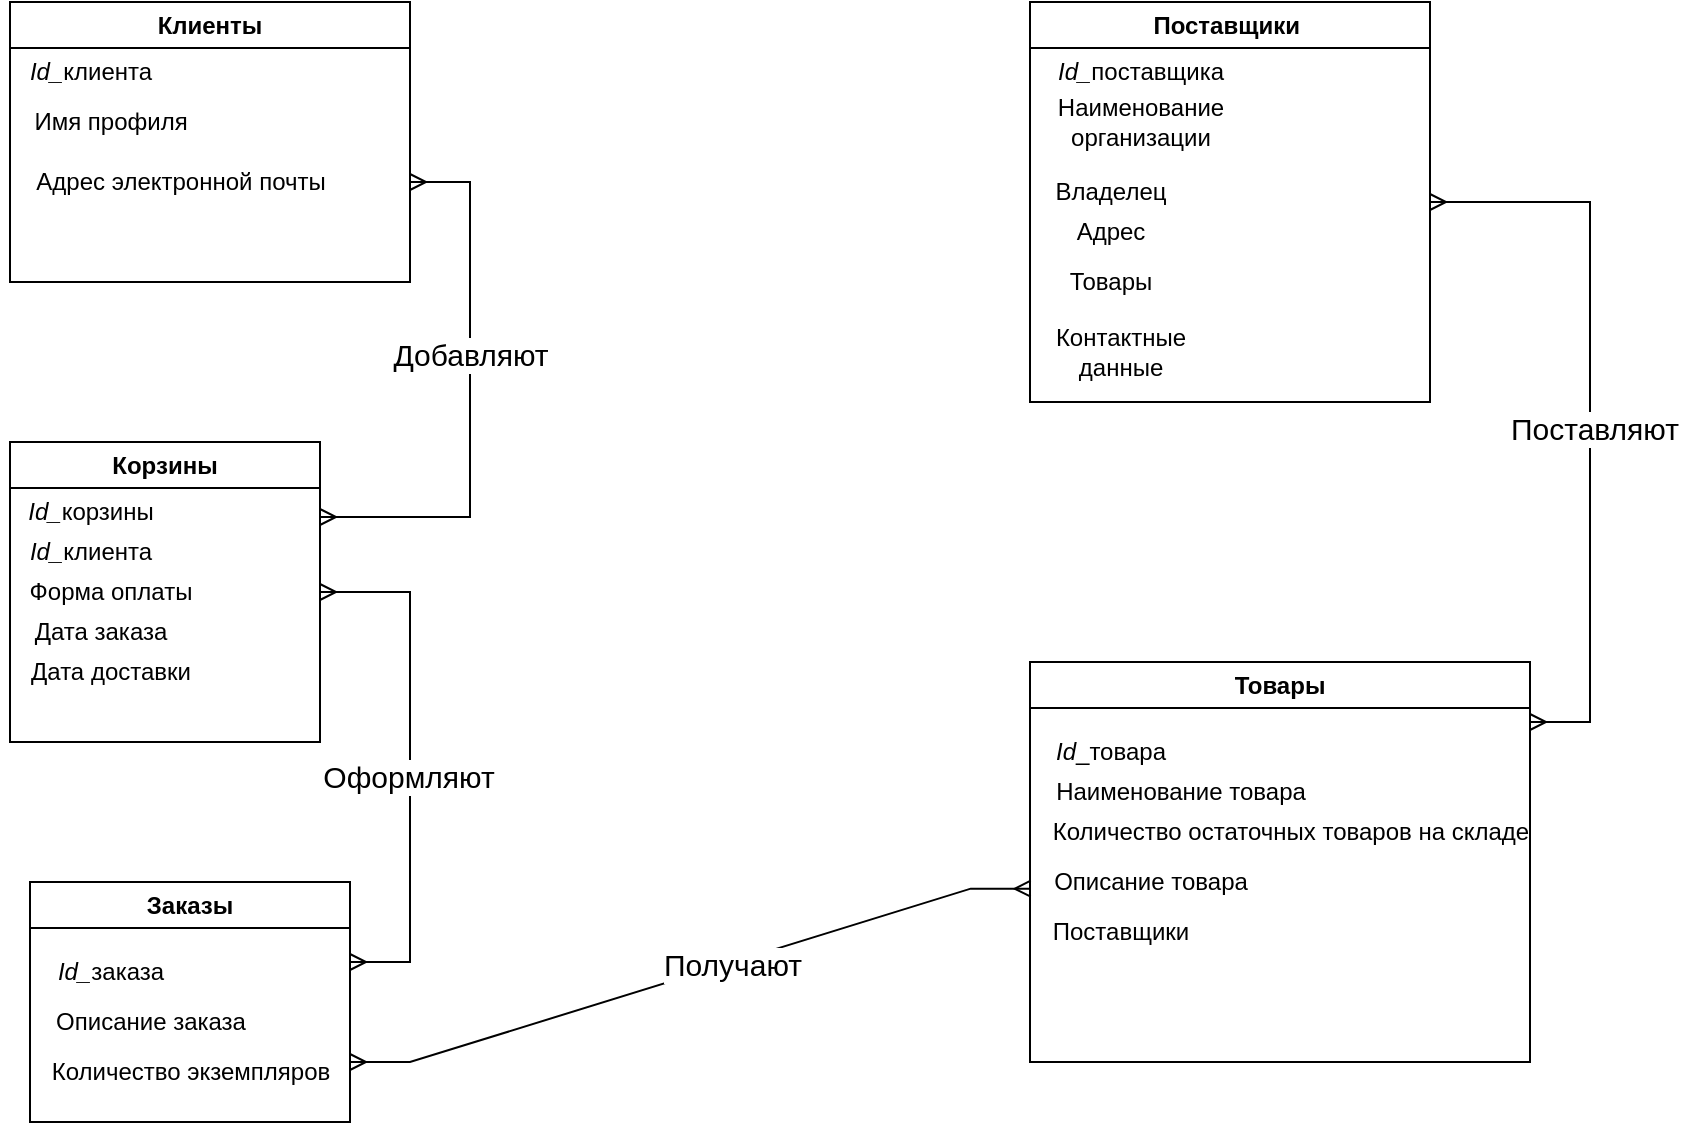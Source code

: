 <mxfile version="20.8.20" type="github">
  <diagram name="Страница 1" id="ID2CKPYPKNp0tQGRStyJ">
    <mxGraphModel dx="1393" dy="766" grid="1" gridSize="10" guides="1" tooltips="1" connect="1" arrows="1" fold="1" page="1" pageScale="1" pageWidth="827" pageHeight="1169" math="0" shadow="0">
      <root>
        <mxCell id="0" />
        <mxCell id="1" parent="0" />
        <mxCell id="yZwrlM3T3-xBs1Kv6TkN-33" value="" style="endArrow=classic;html=1;rounded=0;exitX=0.5;exitY=0;exitDx=0;exitDy=0;entryX=0.5;entryY=0;entryDx=0;entryDy=0;" parent="1" edge="1">
          <mxGeometry width="50" height="50" relative="1" as="geometry">
            <mxPoint x="95" y="560" as="sourcePoint" />
            <mxPoint x="95" y="560" as="targetPoint" />
            <Array as="points" />
          </mxGeometry>
        </mxCell>
        <mxCell id="te6IhhSMXkp1nojEugdk-16" value="Клиенты" style="swimlane;whiteSpace=wrap;html=1;" parent="1" vertex="1">
          <mxGeometry x="50" y="160" width="200" height="140" as="geometry" />
        </mxCell>
        <mxCell id="te6IhhSMXkp1nojEugdk-17" value="&lt;i&gt;Id_&lt;/i&gt;клиента" style="text;html=1;align=center;verticalAlign=middle;resizable=0;points=[];autosize=1;strokeColor=none;fillColor=none;" parent="te6IhhSMXkp1nojEugdk-16" vertex="1">
          <mxGeometry y="20" width="80" height="30" as="geometry" />
        </mxCell>
        <mxCell id="te6IhhSMXkp1nojEugdk-18" value="Имя профиля" style="text;html=1;align=center;verticalAlign=middle;resizable=0;points=[];autosize=1;strokeColor=none;fillColor=none;" parent="te6IhhSMXkp1nojEugdk-16" vertex="1">
          <mxGeometry y="45" width="100" height="30" as="geometry" />
        </mxCell>
        <mxCell id="te6IhhSMXkp1nojEugdk-20" value="Адрес электронной почты" style="text;html=1;align=center;verticalAlign=middle;resizable=0;points=[];autosize=1;strokeColor=none;fillColor=none;" parent="te6IhhSMXkp1nojEugdk-16" vertex="1">
          <mxGeometry y="75" width="170" height="30" as="geometry" />
        </mxCell>
        <mxCell id="te6IhhSMXkp1nojEugdk-22" value="Товары" style="swimlane;whiteSpace=wrap;html=1;" parent="1" vertex="1">
          <mxGeometry x="560" y="490" width="250" height="200" as="geometry" />
        </mxCell>
        <mxCell id="te6IhhSMXkp1nojEugdk-24" value="&lt;i style=&quot;border-color: var(--border-color);&quot;&gt;Id&lt;/i&gt;_товара&lt;br&gt;" style="text;html=1;align=center;verticalAlign=middle;resizable=0;points=[];autosize=1;strokeColor=none;fillColor=none;" parent="te6IhhSMXkp1nojEugdk-22" vertex="1">
          <mxGeometry y="30" width="80" height="30" as="geometry" />
        </mxCell>
        <mxCell id="te6IhhSMXkp1nojEugdk-25" value="Наименование товара" style="text;html=1;align=center;verticalAlign=middle;resizable=0;points=[];autosize=1;strokeColor=none;fillColor=none;" parent="te6IhhSMXkp1nojEugdk-22" vertex="1">
          <mxGeometry y="50" width="150" height="30" as="geometry" />
        </mxCell>
        <mxCell id="te6IhhSMXkp1nojEugdk-26" value="Количество остаточных товаров на складе" style="text;html=1;align=center;verticalAlign=middle;resizable=0;points=[];autosize=1;strokeColor=none;fillColor=none;" parent="te6IhhSMXkp1nojEugdk-22" vertex="1">
          <mxGeometry y="70" width="260" height="30" as="geometry" />
        </mxCell>
        <mxCell id="te6IhhSMXkp1nojEugdk-27" value="Описание товара" style="text;html=1;align=center;verticalAlign=middle;resizable=0;points=[];autosize=1;strokeColor=none;fillColor=none;" parent="te6IhhSMXkp1nojEugdk-22" vertex="1">
          <mxGeometry y="95" width="120" height="30" as="geometry" />
        </mxCell>
        <mxCell id="te6IhhSMXkp1nojEugdk-28" value="Поставщики" style="text;html=1;align=center;verticalAlign=middle;resizable=0;points=[];autosize=1;strokeColor=none;fillColor=none;" parent="te6IhhSMXkp1nojEugdk-22" vertex="1">
          <mxGeometry y="120" width="90" height="30" as="geometry" />
        </mxCell>
        <mxCell id="te6IhhSMXkp1nojEugdk-29" value="Поставщики&amp;nbsp;" style="swimlane;whiteSpace=wrap;html=1;" parent="1" vertex="1">
          <mxGeometry x="560" y="160" width="200" height="200" as="geometry" />
        </mxCell>
        <mxCell id="te6IhhSMXkp1nojEugdk-30" value="Наименование&lt;br/&gt;организации" style="text;html=1;align=center;verticalAlign=middle;resizable=0;points=[];autosize=1;strokeColor=none;fillColor=none;" parent="te6IhhSMXkp1nojEugdk-29" vertex="1">
          <mxGeometry y="40" width="110" height="40" as="geometry" />
        </mxCell>
        <mxCell id="te6IhhSMXkp1nojEugdk-31" value="Владелец" style="text;html=1;align=center;verticalAlign=middle;resizable=0;points=[];autosize=1;strokeColor=none;fillColor=none;" parent="te6IhhSMXkp1nojEugdk-29" vertex="1">
          <mxGeometry y="80" width="80" height="30" as="geometry" />
        </mxCell>
        <mxCell id="te6IhhSMXkp1nojEugdk-32" value="Адрес" style="text;html=1;align=center;verticalAlign=middle;resizable=0;points=[];autosize=1;strokeColor=none;fillColor=none;" parent="te6IhhSMXkp1nojEugdk-29" vertex="1">
          <mxGeometry x="10" y="100" width="60" height="30" as="geometry" />
        </mxCell>
        <mxCell id="te6IhhSMXkp1nojEugdk-33" value="Товары" style="text;html=1;align=center;verticalAlign=middle;resizable=0;points=[];autosize=1;strokeColor=none;fillColor=none;" parent="te6IhhSMXkp1nojEugdk-29" vertex="1">
          <mxGeometry x="10" y="125" width="60" height="30" as="geometry" />
        </mxCell>
        <mxCell id="te6IhhSMXkp1nojEugdk-34" value="Контактные&lt;br/&gt;данные" style="text;html=1;align=center;verticalAlign=middle;resizable=0;points=[];autosize=1;strokeColor=none;fillColor=none;" parent="te6IhhSMXkp1nojEugdk-29" vertex="1">
          <mxGeometry y="155" width="90" height="40" as="geometry" />
        </mxCell>
        <mxCell id="XM-jcbQ4MXYHoMz9ajDf-1" value="&lt;i&gt;Id_&lt;/i&gt;поставщика" style="text;html=1;align=center;verticalAlign=middle;resizable=0;points=[];autosize=1;strokeColor=none;fillColor=none;" vertex="1" parent="te6IhhSMXkp1nojEugdk-29">
          <mxGeometry y="20" width="110" height="30" as="geometry" />
        </mxCell>
        <mxCell id="Oky8tQyvbUXhzafB2VN_-1" value="Корзины" style="swimlane;whiteSpace=wrap;html=1;" parent="1" vertex="1">
          <mxGeometry x="50" y="380" width="155" height="150" as="geometry" />
        </mxCell>
        <mxCell id="_lWh9LtP6iqVGxgOrkuz-1" value="&lt;i&gt;Id_&lt;/i&gt;корзины" style="text;html=1;align=center;verticalAlign=middle;resizable=0;points=[];autosize=1;strokeColor=none;fillColor=none;" parent="Oky8tQyvbUXhzafB2VN_-1" vertex="1">
          <mxGeometry x="-5" y="20" width="90" height="30" as="geometry" />
        </mxCell>
        <mxCell id="_lWh9LtP6iqVGxgOrkuz-5" value="&lt;i&gt;Id_&lt;/i&gt;клиента" style="text;html=1;align=center;verticalAlign=middle;resizable=0;points=[];autosize=1;strokeColor=none;fillColor=none;" parent="Oky8tQyvbUXhzafB2VN_-1" vertex="1">
          <mxGeometry y="40" width="80" height="30" as="geometry" />
        </mxCell>
        <mxCell id="_lWh9LtP6iqVGxgOrkuz-6" value="Форма оплаты" style="text;html=1;align=center;verticalAlign=middle;resizable=0;points=[];autosize=1;strokeColor=none;fillColor=none;" parent="Oky8tQyvbUXhzafB2VN_-1" vertex="1">
          <mxGeometry y="60" width="100" height="30" as="geometry" />
        </mxCell>
        <mxCell id="_lWh9LtP6iqVGxgOrkuz-7" value="Дата заказа" style="text;html=1;align=center;verticalAlign=middle;resizable=0;points=[];autosize=1;strokeColor=none;fillColor=none;" parent="Oky8tQyvbUXhzafB2VN_-1" vertex="1">
          <mxGeometry y="80" width="90" height="30" as="geometry" />
        </mxCell>
        <mxCell id="_lWh9LtP6iqVGxgOrkuz-8" value="Дата доставки" style="text;html=1;align=center;verticalAlign=middle;resizable=0;points=[];autosize=1;strokeColor=none;fillColor=none;" parent="Oky8tQyvbUXhzafB2VN_-1" vertex="1">
          <mxGeometry y="100" width="100" height="30" as="geometry" />
        </mxCell>
        <mxCell id="Oky8tQyvbUXhzafB2VN_-2" value="Заказы" style="swimlane;whiteSpace=wrap;html=1;" parent="1" vertex="1">
          <mxGeometry x="60" y="600" width="160" height="120" as="geometry" />
        </mxCell>
        <mxCell id="_lWh9LtP6iqVGxgOrkuz-4" value="&lt;i&gt;Id_&lt;/i&gt;заказа" style="text;html=1;align=center;verticalAlign=middle;resizable=0;points=[];autosize=1;strokeColor=none;fillColor=none;" parent="Oky8tQyvbUXhzafB2VN_-2" vertex="1">
          <mxGeometry y="30" width="80" height="30" as="geometry" />
        </mxCell>
        <mxCell id="_lWh9LtP6iqVGxgOrkuz-2" value="Описание заказа" style="text;html=1;align=center;verticalAlign=middle;resizable=0;points=[];autosize=1;strokeColor=none;fillColor=none;" parent="Oky8tQyvbUXhzafB2VN_-2" vertex="1">
          <mxGeometry y="55" width="120" height="30" as="geometry" />
        </mxCell>
        <mxCell id="_lWh9LtP6iqVGxgOrkuz-3" value="Количество экземпляров" style="text;html=1;align=center;verticalAlign=middle;resizable=0;points=[];autosize=1;strokeColor=none;fillColor=none;" parent="Oky8tQyvbUXhzafB2VN_-2" vertex="1">
          <mxGeometry y="80" width="160" height="30" as="geometry" />
        </mxCell>
        <mxCell id="Oky8tQyvbUXhzafB2VN_-4" value="" style="edgeStyle=entityRelationEdgeStyle;fontSize=12;html=1;endArrow=ERmany;startArrow=ERmany;rounded=0;entryX=1;entryY=0.5;entryDx=0;entryDy=0;" parent="1" target="te6IhhSMXkp1nojEugdk-29" edge="1">
          <mxGeometry width="100" height="100" relative="1" as="geometry">
            <mxPoint x="810" y="520" as="sourcePoint" />
            <mxPoint x="640" y="380" as="targetPoint" />
          </mxGeometry>
        </mxCell>
        <mxCell id="Oky8tQyvbUXhzafB2VN_-6" value="&lt;font style=&quot;font-size: 15px;&quot;&gt;Поставляют&lt;/font&gt;" style="edgeLabel;html=1;align=center;verticalAlign=middle;resizable=0;points=[];" parent="Oky8tQyvbUXhzafB2VN_-4" vertex="1" connectable="0">
          <mxGeometry x="-0.041" y="-2" relative="1" as="geometry">
            <mxPoint as="offset" />
          </mxGeometry>
        </mxCell>
        <mxCell id="Oky8tQyvbUXhzafB2VN_-5" value="" style="edgeStyle=entityRelationEdgeStyle;fontSize=12;html=1;endArrow=ERmany;startArrow=ERmany;rounded=0;entryX=1;entryY=0.75;entryDx=0;entryDy=0;exitX=0.003;exitY=0.611;exitDx=0;exitDy=0;exitPerimeter=0;" parent="1" source="te6IhhSMXkp1nojEugdk-27" target="Oky8tQyvbUXhzafB2VN_-2" edge="1">
          <mxGeometry width="100" height="100" relative="1" as="geometry">
            <mxPoint x="520" y="580" as="sourcePoint" />
            <mxPoint x="660" y="790" as="targetPoint" />
          </mxGeometry>
        </mxCell>
        <mxCell id="Oky8tQyvbUXhzafB2VN_-7" value="Получают" style="edgeLabel;html=1;align=center;verticalAlign=middle;resizable=0;points=[];fontSize=15;" parent="Oky8tQyvbUXhzafB2VN_-5" vertex="1" connectable="0">
          <mxGeometry x="-0.124" y="1" relative="1" as="geometry">
            <mxPoint as="offset" />
          </mxGeometry>
        </mxCell>
        <mxCell id="Oky8tQyvbUXhzafB2VN_-9" value="" style="edgeStyle=entityRelationEdgeStyle;fontSize=12;html=1;endArrow=ERmany;startArrow=ERmany;rounded=0;entryX=1;entryY=0.5;entryDx=0;entryDy=0;" parent="1" target="Oky8tQyvbUXhzafB2VN_-1" edge="1">
          <mxGeometry width="100" height="100" relative="1" as="geometry">
            <mxPoint x="220" y="640" as="sourcePoint" />
            <mxPoint x="60" y="580" as="targetPoint" />
          </mxGeometry>
        </mxCell>
        <mxCell id="Oky8tQyvbUXhzafB2VN_-11" value="Оформляют" style="edgeLabel;html=1;align=center;verticalAlign=middle;resizable=0;points=[];fontSize=15;" parent="Oky8tQyvbUXhzafB2VN_-9" vertex="1" connectable="0">
          <mxGeometry x="-0.053" y="1" relative="1" as="geometry">
            <mxPoint as="offset" />
          </mxGeometry>
        </mxCell>
        <mxCell id="Oky8tQyvbUXhzafB2VN_-12" value="" style="edgeStyle=entityRelationEdgeStyle;fontSize=12;html=1;endArrow=ERmany;startArrow=ERmany;rounded=0;entryX=1;entryY=0.25;entryDx=0;entryDy=0;" parent="1" target="Oky8tQyvbUXhzafB2VN_-1" edge="1">
          <mxGeometry width="100" height="100" relative="1" as="geometry">
            <mxPoint x="250" y="250" as="sourcePoint" />
            <mxPoint x="460" y="440" as="targetPoint" />
          </mxGeometry>
        </mxCell>
        <mxCell id="Oky8tQyvbUXhzafB2VN_-13" value="Добавляют" style="edgeLabel;html=1;align=center;verticalAlign=middle;resizable=0;points=[];fontSize=15;" parent="Oky8tQyvbUXhzafB2VN_-12" vertex="1" connectable="0">
          <mxGeometry x="-0.153" relative="1" as="geometry">
            <mxPoint as="offset" />
          </mxGeometry>
        </mxCell>
      </root>
    </mxGraphModel>
  </diagram>
</mxfile>
